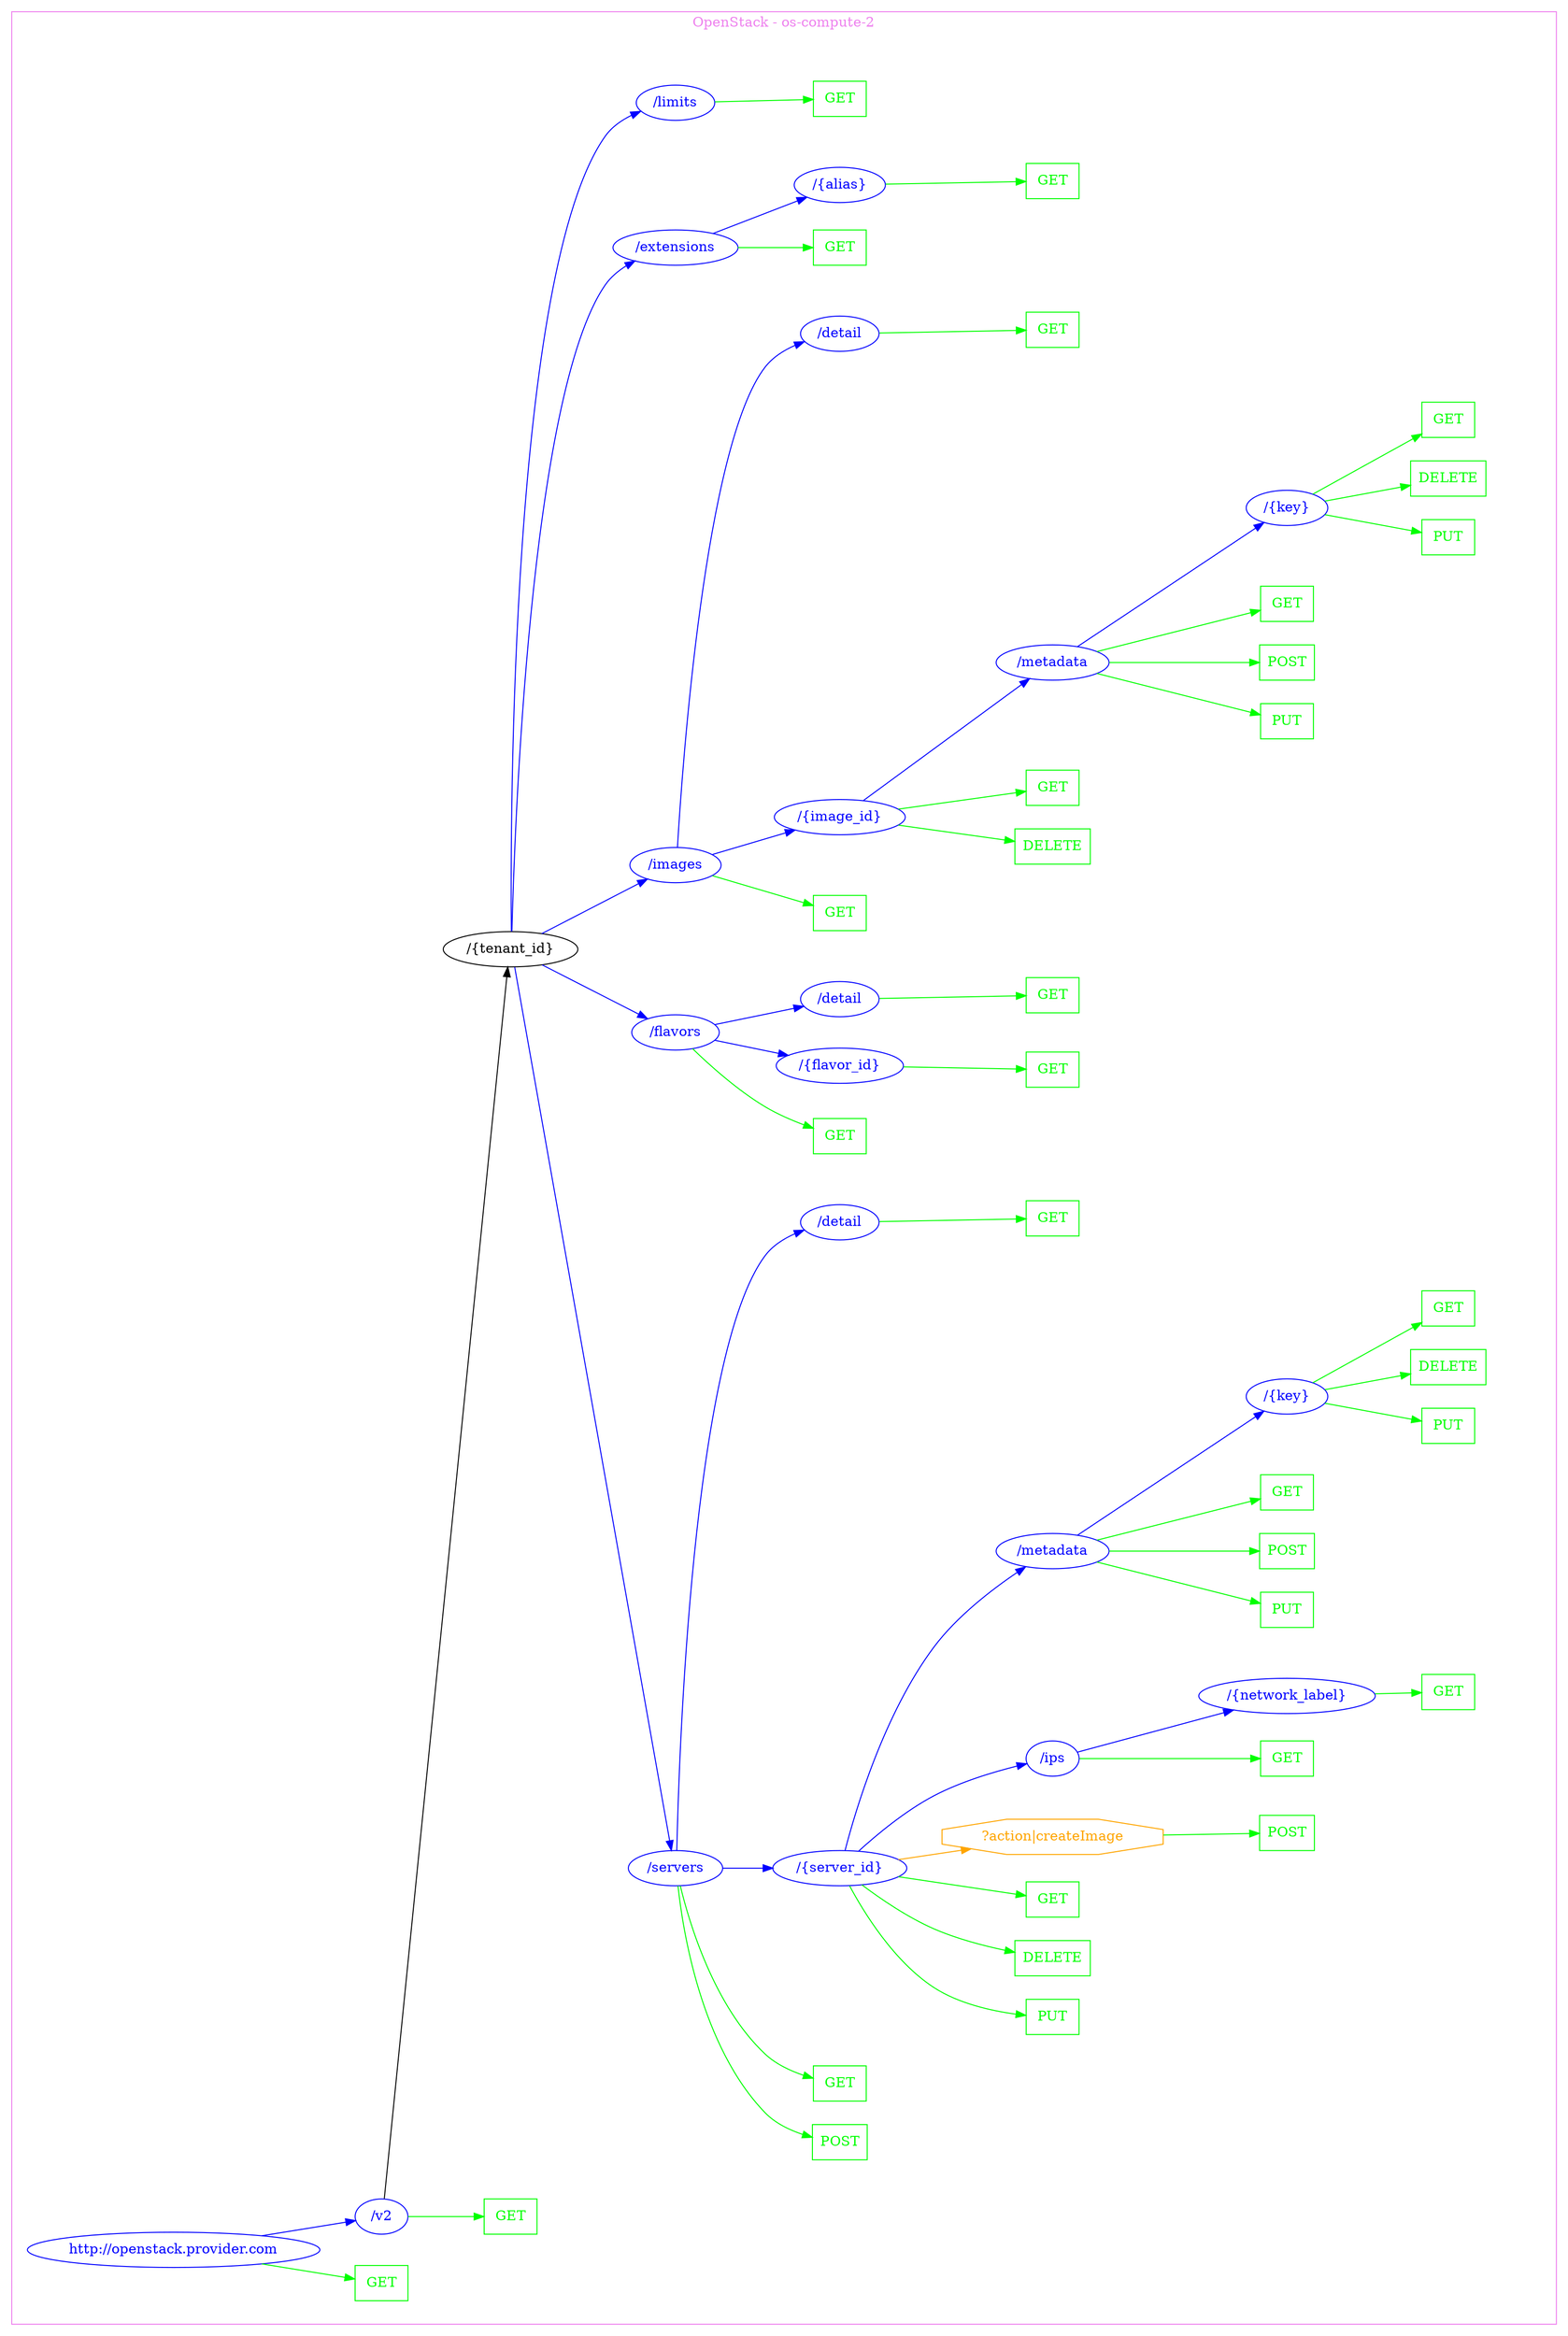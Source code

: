 digraph Cloud_Computing_REST_API {
rankdir="LR";
subgraph cluster_0 {
label="OpenStack - os-compute-2"
color=violet
fontcolor=violet
subgraph cluster_1 {
label=""
color=white
fontcolor=white
node1 [label="http://openstack.provider.com", shape="ellipse", color="blue", fontcolor="blue"]
node1 -> node2 [color="green", fontcolor="green"]
subgraph cluster_2 {
label=""
color=white
fontcolor=white
node2 [label="GET", shape="box", color="green", fontcolor="green"]
}
node1 -> node3 [color="blue", fontcolor="blue"]
subgraph cluster_3 {
label=""
color=white
fontcolor=white
node3 [label="/v2", shape="ellipse", color="blue", fontcolor="blue"]
node3 -> node4 [color="green", fontcolor="green"]
subgraph cluster_4 {
label=""
color=white
fontcolor=white
node4 [label="GET", shape="box", color="green", fontcolor="green"]
}
node3 -> node5 [color="black", fontcolor="black"]
subgraph cluster_5 {
label=""
color=white
fontcolor=white
node5 [label="/{tenant_id}", shape="ellipse", color="black", fontcolor="black"]
node5 -> node6 [color="blue", fontcolor="blue"]
subgraph cluster_6 {
label=""
color=white
fontcolor=white
node6 [label="/servers", shape="ellipse", color="blue", fontcolor="blue"]
node6 -> node7 [color="green", fontcolor="green"]
subgraph cluster_7 {
label=""
color=white
fontcolor=white
node7 [label="POST", shape="box", color="green", fontcolor="green"]
}
node6 -> node8 [color="green", fontcolor="green"]
subgraph cluster_8 {
label=""
color=white
fontcolor=white
node8 [label="GET", shape="box", color="green", fontcolor="green"]
}
node6 -> node9 [color="blue", fontcolor="blue"]
subgraph cluster_9 {
label=""
color=white
fontcolor=white
node9 [label="/{server_id}", shape="ellipse", color="blue", fontcolor="blue"]
node9 -> node10 [color="green", fontcolor="green"]
subgraph cluster_10 {
label=""
color=white
fontcolor=white
node10 [label="PUT", shape="box", color="green", fontcolor="green"]
}
node9 -> node11 [color="green", fontcolor="green"]
subgraph cluster_11 {
label=""
color=white
fontcolor=white
node11 [label="DELETE", shape="box", color="green", fontcolor="green"]
}
node9 -> node12 [color="green", fontcolor="green"]
subgraph cluster_12 {
label=""
color=white
fontcolor=white
node12 [label="GET", shape="box", color="green", fontcolor="green"]
}
node9 -> node13 [color="orange", fontcolor="orange"]
subgraph cluster_13 {
label=""
color=white
fontcolor=white
node13 [label="?action|createImage", shape="octagon", color="orange", fontcolor="orange"]
node13 -> node14 [color="green", fontcolor="green"]
subgraph cluster_14 {
label=""
color=white
fontcolor=white
node14 [label="POST", shape="box", color="green", fontcolor="green"]
}
}
node9 -> node15 [color="blue", fontcolor="blue"]
subgraph cluster_15 {
label=""
color=white
fontcolor=white
node15 [label="/ips", shape="ellipse", color="blue", fontcolor="blue"]
node15 -> node16 [color="green", fontcolor="green"]
subgraph cluster_16 {
label=""
color=white
fontcolor=white
node16 [label="GET", shape="box", color="green", fontcolor="green"]
}
node15 -> node17 [color="blue", fontcolor="blue"]
subgraph cluster_17 {
label=""
color=white
fontcolor=white
node17 [label="/{network_label}", shape="ellipse", color="blue", fontcolor="blue"]
node17 -> node18 [color="green", fontcolor="green"]
subgraph cluster_18 {
label=""
color=white
fontcolor=white
node18 [label="GET", shape="box", color="green", fontcolor="green"]
}
}
}
node9 -> node19 [color="blue", fontcolor="blue"]
subgraph cluster_19 {
label=""
color=white
fontcolor=white
node19 [label="/metadata", shape="ellipse", color="blue", fontcolor="blue"]
node19 -> node20 [color="green", fontcolor="green"]
subgraph cluster_20 {
label=""
color=white
fontcolor=white
node20 [label="PUT", shape="box", color="green", fontcolor="green"]
}
node19 -> node21 [color="green", fontcolor="green"]
subgraph cluster_21 {
label=""
color=white
fontcolor=white
node21 [label="POST", shape="box", color="green", fontcolor="green"]
}
node19 -> node22 [color="green", fontcolor="green"]
subgraph cluster_22 {
label=""
color=white
fontcolor=white
node22 [label="GET", shape="box", color="green", fontcolor="green"]
}
node19 -> node23 [color="blue", fontcolor="blue"]
subgraph cluster_23 {
label=""
color=white
fontcolor=white
node23 [label="/{key}", shape="ellipse", color="blue", fontcolor="blue"]
node23 -> node24 [color="green", fontcolor="green"]
subgraph cluster_24 {
label=""
color=white
fontcolor=white
node24 [label="PUT", shape="box", color="green", fontcolor="green"]
}
node23 -> node25 [color="green", fontcolor="green"]
subgraph cluster_25 {
label=""
color=white
fontcolor=white
node25 [label="DELETE", shape="box", color="green", fontcolor="green"]
}
node23 -> node26 [color="green", fontcolor="green"]
subgraph cluster_26 {
label=""
color=white
fontcolor=white
node26 [label="GET", shape="box", color="green", fontcolor="green"]
}
}
}
}
node6 -> node27 [color="blue", fontcolor="blue"]
subgraph cluster_27 {
label=""
color=white
fontcolor=white
node27 [label="/detail", shape="ellipse", color="blue", fontcolor="blue"]
node27 -> node28 [color="green", fontcolor="green"]
subgraph cluster_28 {
label=""
color=white
fontcolor=white
node28 [label="GET", shape="box", color="green", fontcolor="green"]
}
}
}
node5 -> node29 [color="blue", fontcolor="blue"]
subgraph cluster_29 {
label=""
color=white
fontcolor=white
node29 [label="/flavors", shape="ellipse", color="blue", fontcolor="blue"]
node29 -> node30 [color="green", fontcolor="green"]
subgraph cluster_30 {
label=""
color=white
fontcolor=white
node30 [label="GET", shape="box", color="green", fontcolor="green"]
}
node29 -> node31 [color="blue", fontcolor="blue"]
subgraph cluster_31 {
label=""
color=white
fontcolor=white
node31 [label="/{flavor_id}", shape="ellipse", color="blue", fontcolor="blue"]
node31 -> node32 [color="green", fontcolor="green"]
subgraph cluster_32 {
label=""
color=white
fontcolor=white
node32 [label="GET", shape="box", color="green", fontcolor="green"]
}
}
node29 -> node33 [color="blue", fontcolor="blue"]
subgraph cluster_33 {
label=""
color=white
fontcolor=white
node33 [label="/detail", shape="ellipse", color="blue", fontcolor="blue"]
node33 -> node34 [color="green", fontcolor="green"]
subgraph cluster_34 {
label=""
color=white
fontcolor=white
node34 [label="GET", shape="box", color="green", fontcolor="green"]
}
}
}
node5 -> node35 [color="blue", fontcolor="blue"]
subgraph cluster_35 {
label=""
color=white
fontcolor=white
node35 [label="/images", shape="ellipse", color="blue", fontcolor="blue"]
node35 -> node36 [color="green", fontcolor="green"]
subgraph cluster_36 {
label=""
color=white
fontcolor=white
node36 [label="GET", shape="box", color="green", fontcolor="green"]
}
node35 -> node37 [color="blue", fontcolor="blue"]
subgraph cluster_37 {
label=""
color=white
fontcolor=white
node37 [label="/{image_id}", shape="ellipse", color="blue", fontcolor="blue"]
node37 -> node38 [color="green", fontcolor="green"]
subgraph cluster_38 {
label=""
color=white
fontcolor=white
node38 [label="DELETE", shape="box", color="green", fontcolor="green"]
}
node37 -> node39 [color="green", fontcolor="green"]
subgraph cluster_39 {
label=""
color=white
fontcolor=white
node39 [label="GET", shape="box", color="green", fontcolor="green"]
}
node37 -> node40 [color="blue", fontcolor="blue"]
subgraph cluster_40 {
label=""
color=white
fontcolor=white
node40 [label="/metadata", shape="ellipse", color="blue", fontcolor="blue"]
node40 -> node41 [color="green", fontcolor="green"]
subgraph cluster_41 {
label=""
color=white
fontcolor=white
node41 [label="PUT", shape="box", color="green", fontcolor="green"]
}
node40 -> node42 [color="green", fontcolor="green"]
subgraph cluster_42 {
label=""
color=white
fontcolor=white
node42 [label="POST", shape="box", color="green", fontcolor="green"]
}
node40 -> node43 [color="green", fontcolor="green"]
subgraph cluster_43 {
label=""
color=white
fontcolor=white
node43 [label="GET", shape="box", color="green", fontcolor="green"]
}
node40 -> node44 [color="blue", fontcolor="blue"]
subgraph cluster_44 {
label=""
color=white
fontcolor=white
node44 [label="/{key}", shape="ellipse", color="blue", fontcolor="blue"]
node44 -> node45 [color="green", fontcolor="green"]
subgraph cluster_45 {
label=""
color=white
fontcolor=white
node45 [label="PUT", shape="box", color="green", fontcolor="green"]
}
node44 -> node46 [color="green", fontcolor="green"]
subgraph cluster_46 {
label=""
color=white
fontcolor=white
node46 [label="DELETE", shape="box", color="green", fontcolor="green"]
}
node44 -> node47 [color="green", fontcolor="green"]
subgraph cluster_47 {
label=""
color=white
fontcolor=white
node47 [label="GET", shape="box", color="green", fontcolor="green"]
}
}
}
}
node35 -> node48 [color="blue", fontcolor="blue"]
subgraph cluster_48 {
label=""
color=white
fontcolor=white
node48 [label="/detail", shape="ellipse", color="blue", fontcolor="blue"]
node48 -> node49 [color="green", fontcolor="green"]
subgraph cluster_49 {
label=""
color=white
fontcolor=white
node49 [label="GET", shape="box", color="green", fontcolor="green"]
}
}
}
node5 -> node50 [color="blue", fontcolor="blue"]
subgraph cluster_50 {
label=""
color=white
fontcolor=white
node50 [label="/extensions", shape="ellipse", color="blue", fontcolor="blue"]
node50 -> node51 [color="green", fontcolor="green"]
subgraph cluster_51 {
label=""
color=white
fontcolor=white
node51 [label="GET", shape="box", color="green", fontcolor="green"]
}
node50 -> node52 [color="blue", fontcolor="blue"]
subgraph cluster_52 {
label=""
color=white
fontcolor=white
node52 [label="/{alias}", shape="ellipse", color="blue", fontcolor="blue"]
node52 -> node53 [color="green", fontcolor="green"]
subgraph cluster_53 {
label=""
color=white
fontcolor=white
node53 [label="GET", shape="box", color="green", fontcolor="green"]
}
}
}
node5 -> node54 [color="blue", fontcolor="blue"]
subgraph cluster_54 {
label=""
color=white
fontcolor=white
node54 [label="/limits", shape="ellipse", color="blue", fontcolor="blue"]
node54 -> node55 [color="green", fontcolor="green"]
subgraph cluster_55 {
label=""
color=white
fontcolor=white
node55 [label="GET", shape="box", color="green", fontcolor="green"]
}
}
}
}
}
}
}
